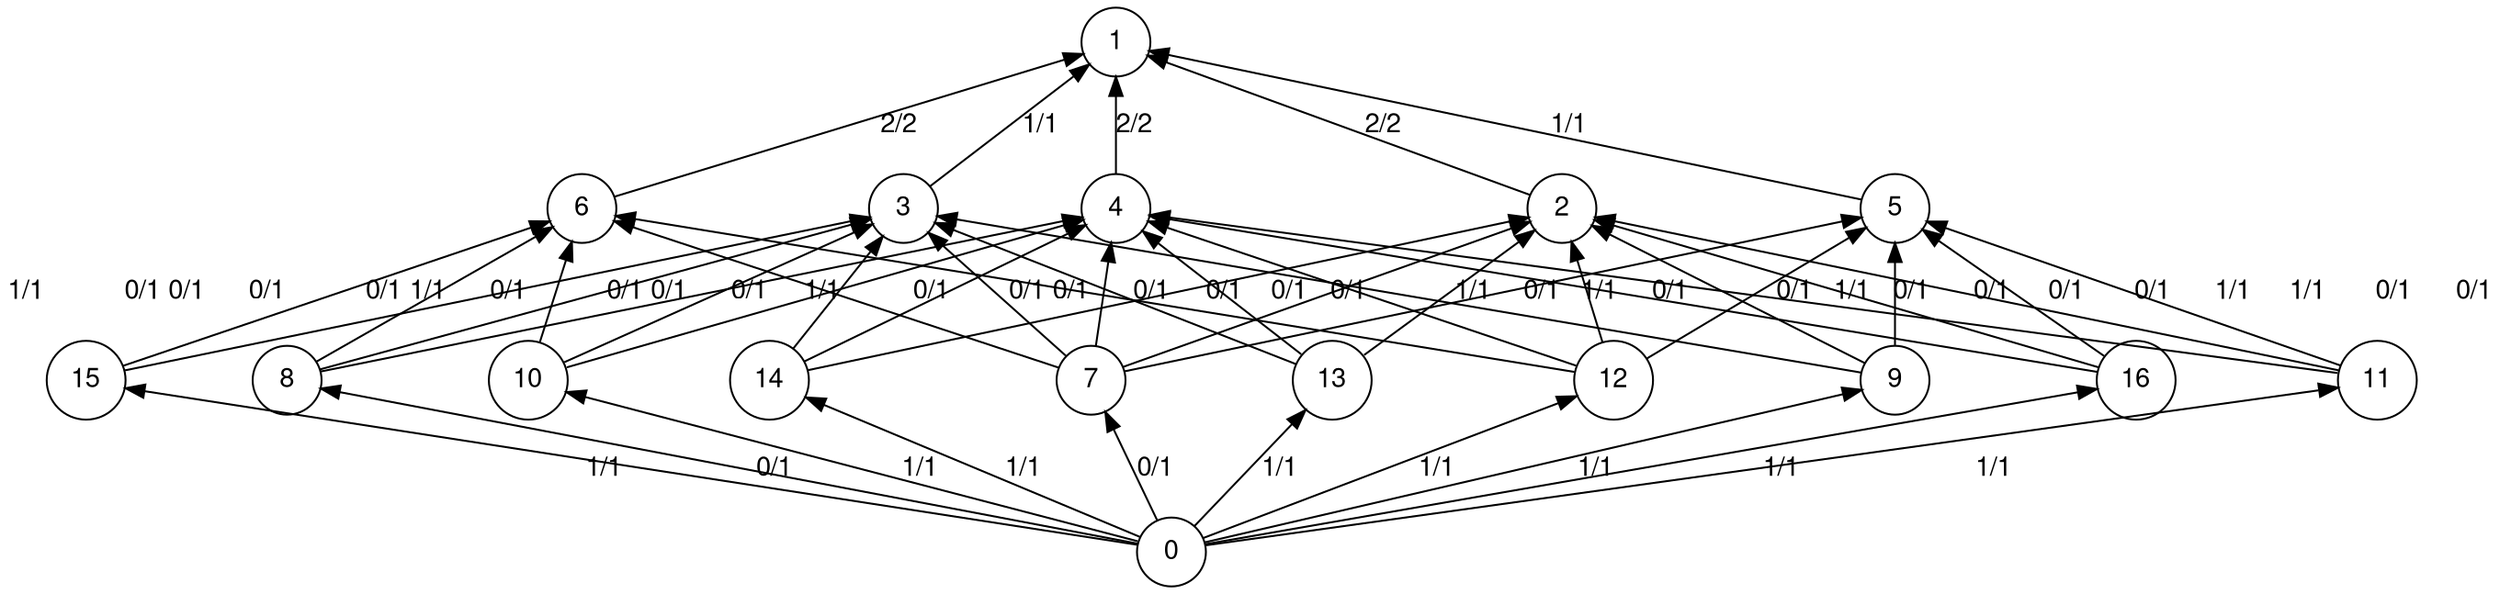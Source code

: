 digraph exported_graph {
	fontname="Helvetica,Arial,sans-serif"
	node [fontname="Helvetica,Arial,sans-serif"]
	edge [fontname="Helvetica,Arial,sans-serif"];
	rankdir = BT;
	splines = false;
	node [shape = circle];
	6 -> 1 [label = "2/2"]
	5 -> 1 [label = "1/1"]
	4 -> 1 [label = "2/2"]
	3 -> 1 [label = "1/1"]
	2 -> 1 [label = "2/2"]
	0 -> 16 [label = "1/1"]
	0 -> 15 [label = "1/1"]
	0 -> 14 [label = "1/1"]
	0 -> 13 [label = "1/1"]
	0 -> 12 [label = "1/1"]
	0 -> 11 [label = "1/1"]
	0 -> 10 [label = "1/1"]
	0 -> 9 [label = "1/1"]
	0 -> 8 [label = "0/1"]
	0 -> 7 [label = "0/1"]
	16 -> 4 [label = "0/1"]
	16 -> 2 [label = "0/1"]
	16 -> 5 [label = "1/1"]
	15 -> 3 [label = "0/1"]
	15 -> 6 [label = "1/1"]
	14 -> 3 [label = "0/1"]
	14 -> 2 [label = "1/1"]
	14 -> 4 [label = "0/1"]
	13 -> 4 [label = "0/1"]
	13 -> 3 [label = "0/1"]
	13 -> 2 [label = "1/1"]
	12 -> 4 [label = "1/1"]
	12 -> 5 [label = "0/1"]
	12 -> 6 [label = "0/1"]
	12 -> 2 [label = "0/1"]
	11 -> 4 [label = "1/1"]
	11 -> 2 [label = "0/1"]
	11 -> 5 [label = "0/1"]
	10 -> 6 [label = "1/1"]
	10 -> 3 [label = "0/1"]
	10 -> 4 [label = "0/1"]
	9 -> 3 [label = "1/1"]
	9 -> 2 [label = "0/1"]
	9 -> 5 [label = "0/1"]
	8 -> 4 [label = "0/1"]
	8 -> 3 [label = "0/1"]
	8 -> 6 [label = "0/1"]
	7 -> 4 [label = "0/1"]
	7 -> 5 [label = "0/1"]
	7 -> 2 [label = "0/1"]
	7 -> 3 [label = "0/1"]
	7 -> 6 [label = "0/1"]
	subgraph {
		rank = same;
		color = transparent;
		0; 
	}
	subgraph {
		rank = same;
		color = transparent;
		15; 10; 11; 9; 12; 13; 7; 8; 16; 14; 
	}
	subgraph {
		rank = same;
		color = transparent;
		4; 5; 3; 2; 6; 
	}
	subgraph {
		rank = same;
		color = transparent;
		1; 
	}
}